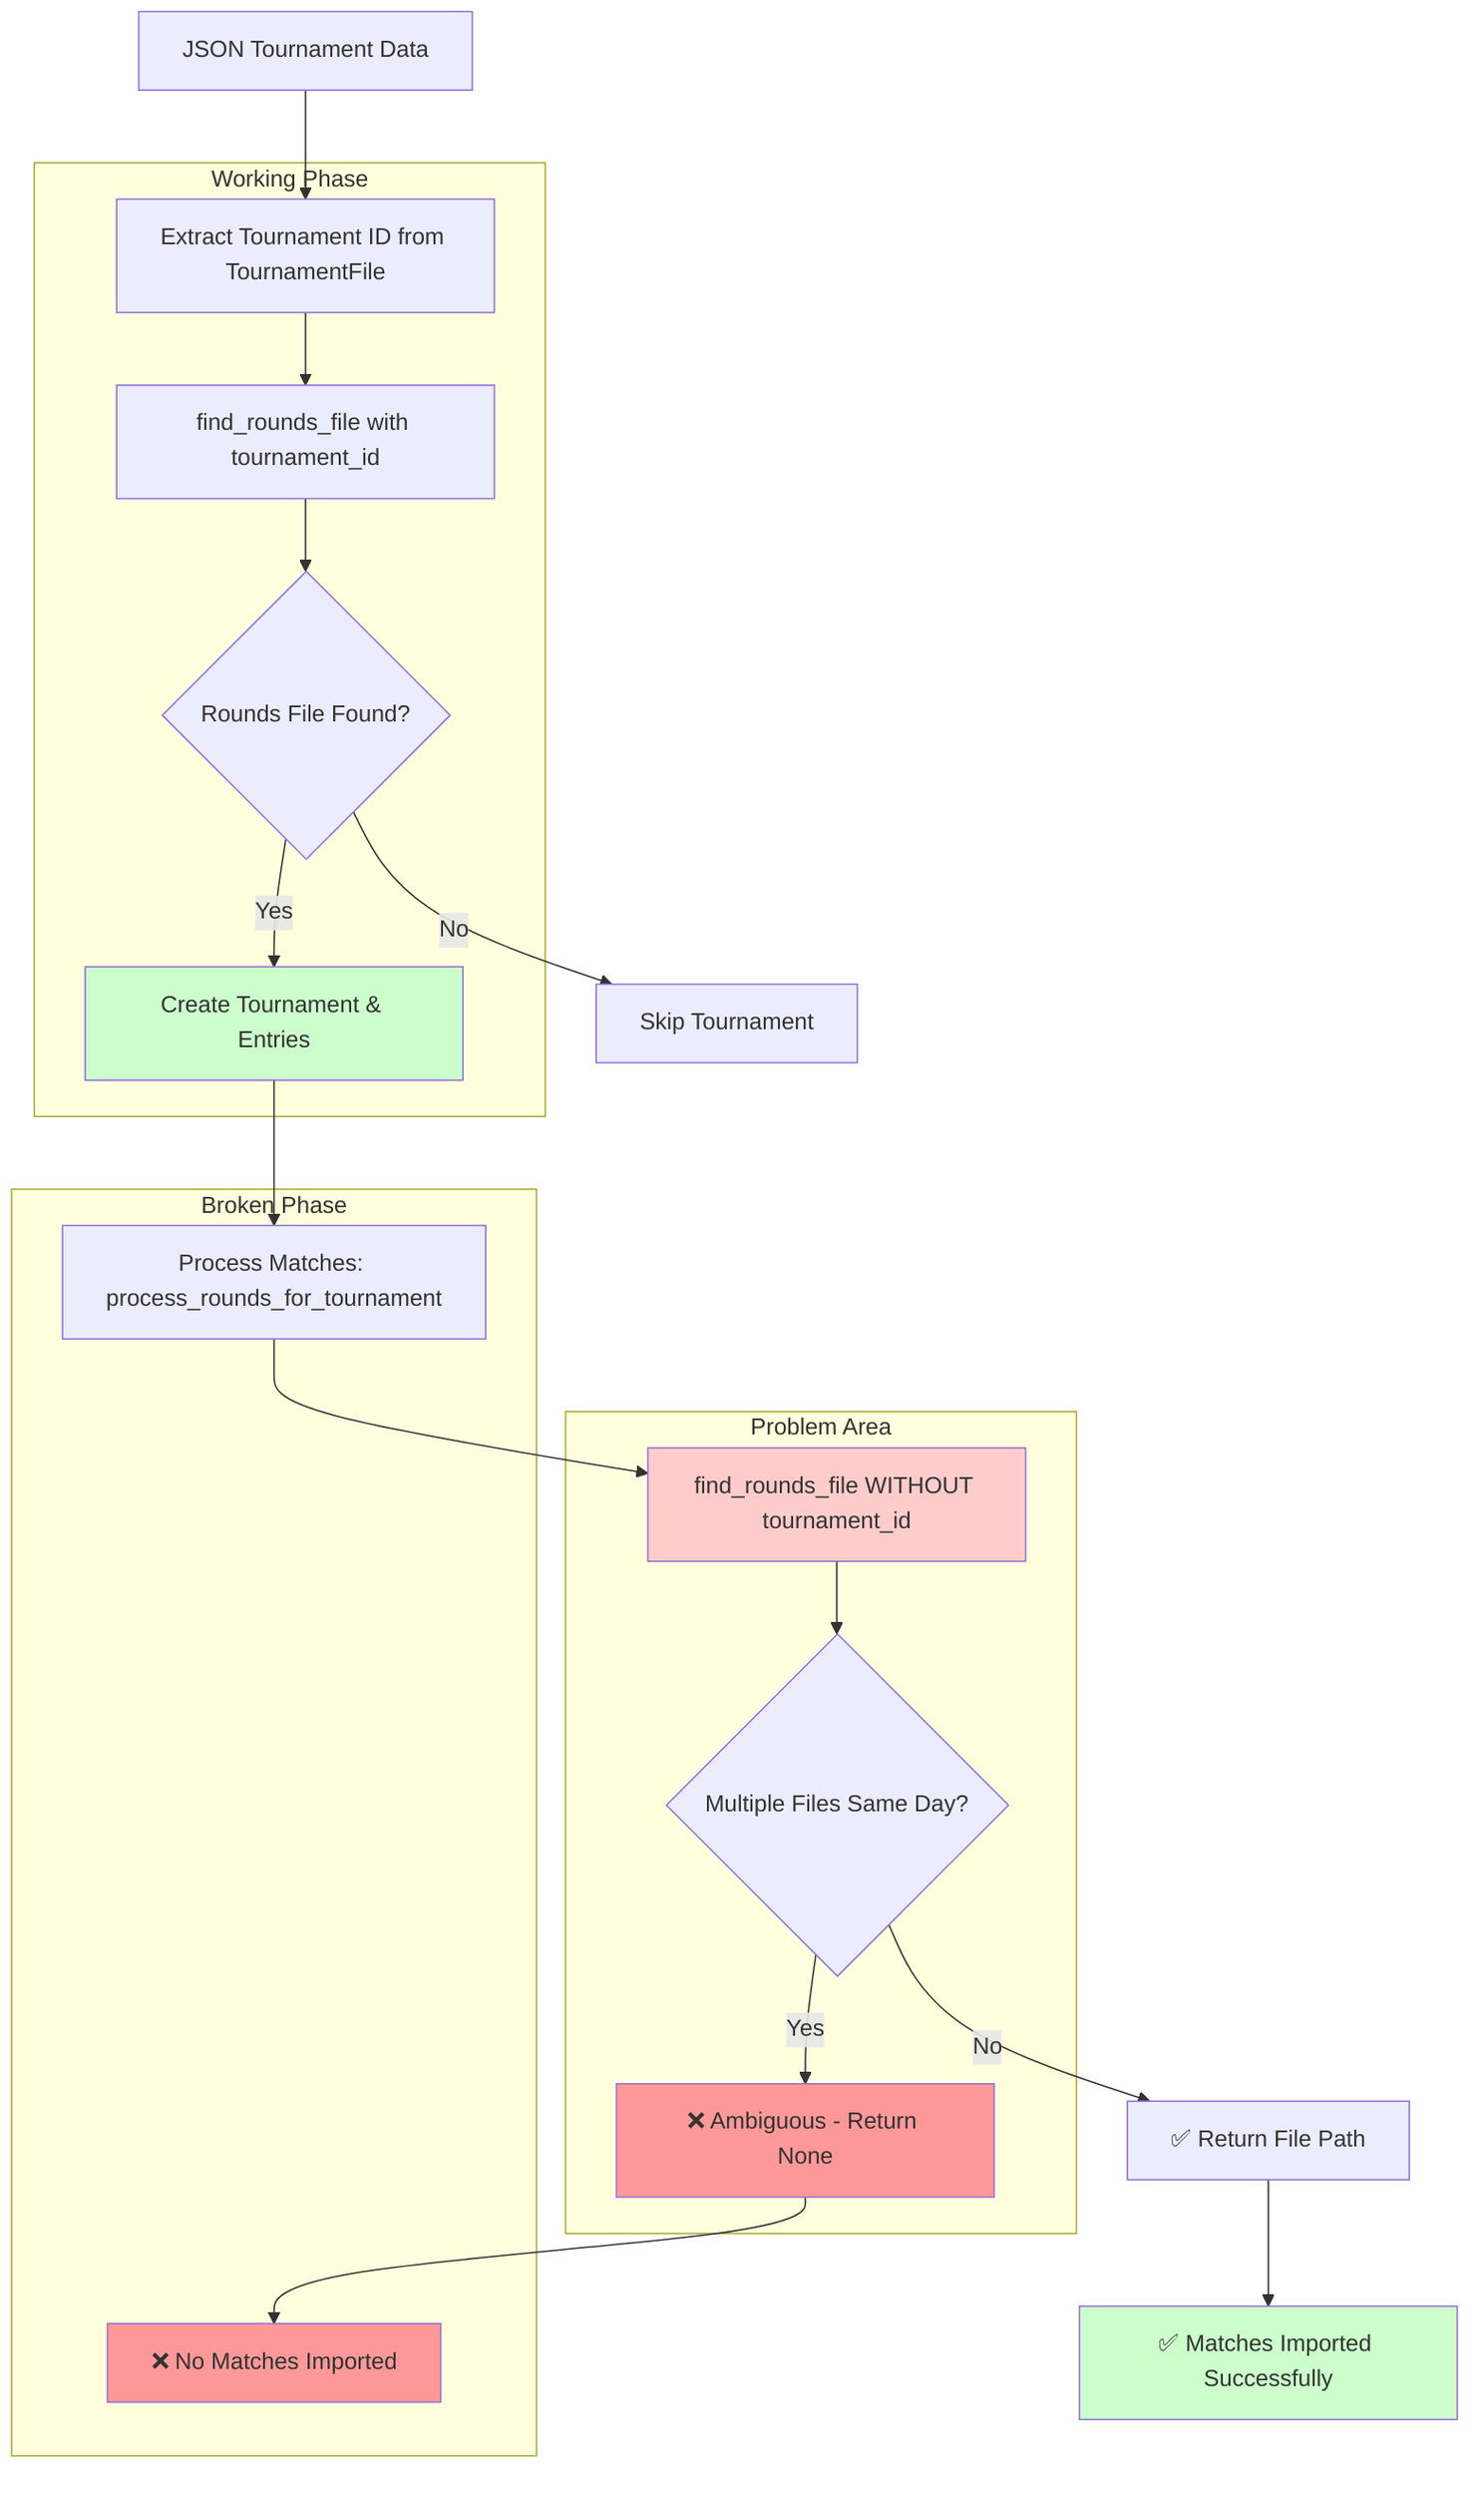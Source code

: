 graph TD
    A[JSON Tournament Data] --> B[Extract Tournament ID from TournamentFile]
    B --> C[find_rounds_file with tournament_id]
    C --> D{Rounds File Found?}
    D -->|Yes| E[Create Tournament & Entries]
    D -->|No| F[Skip Tournament]
    
    E --> G[Process Matches: process_rounds_for_tournament]
    G --> H[find_rounds_file WITHOUT tournament_id]
    H --> I{Multiple Files Same Day?}
    I -->|Yes| J[❌ Ambiguous - Return None]
    I -->|No| K[✅ Return File Path]
    
    J --> L[❌ No Matches Imported]
    K --> M[✅ Matches Imported Successfully]
    
    subgraph "Problem Area"
        H
        I
        J
    end
    
    subgraph "Working Phase"
        B
        C
        D
        E
    end
    
    subgraph "Broken Phase"
        G
        H
        I
        J
        L
    end
    
    style J fill:#ff9999
    style L fill:#ff9999
    style H fill:#ffcccc
    
    classDef success fill:#ccffcc
    classDef problem fill:#ff9999
    classDef warning fill:#ffcccc
    
    class E,M success
    class J,L problem
    class H warning
